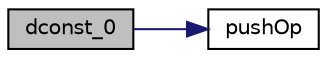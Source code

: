 digraph "dconst_0"
{
 // INTERACTIVE_SVG=YES
  edge [fontname="Helvetica",fontsize="10",labelfontname="Helvetica",labelfontsize="10"];
  node [fontname="Helvetica",fontsize="10",shape=record];
  rankdir="LR";
  Node590 [label="dconst_0",height=0.2,width=0.4,color="black", fillcolor="grey75", style="filled", fontcolor="black"];
  Node590 -> Node591 [color="midnightblue",fontsize="10",style="solid"];
  Node591 [label="pushOp",height=0.2,width=0.4,color="black", fillcolor="white", style="filled",URL="$frame_8c.html#a50993c39467516396b64a90eb81af0ba"];
}
